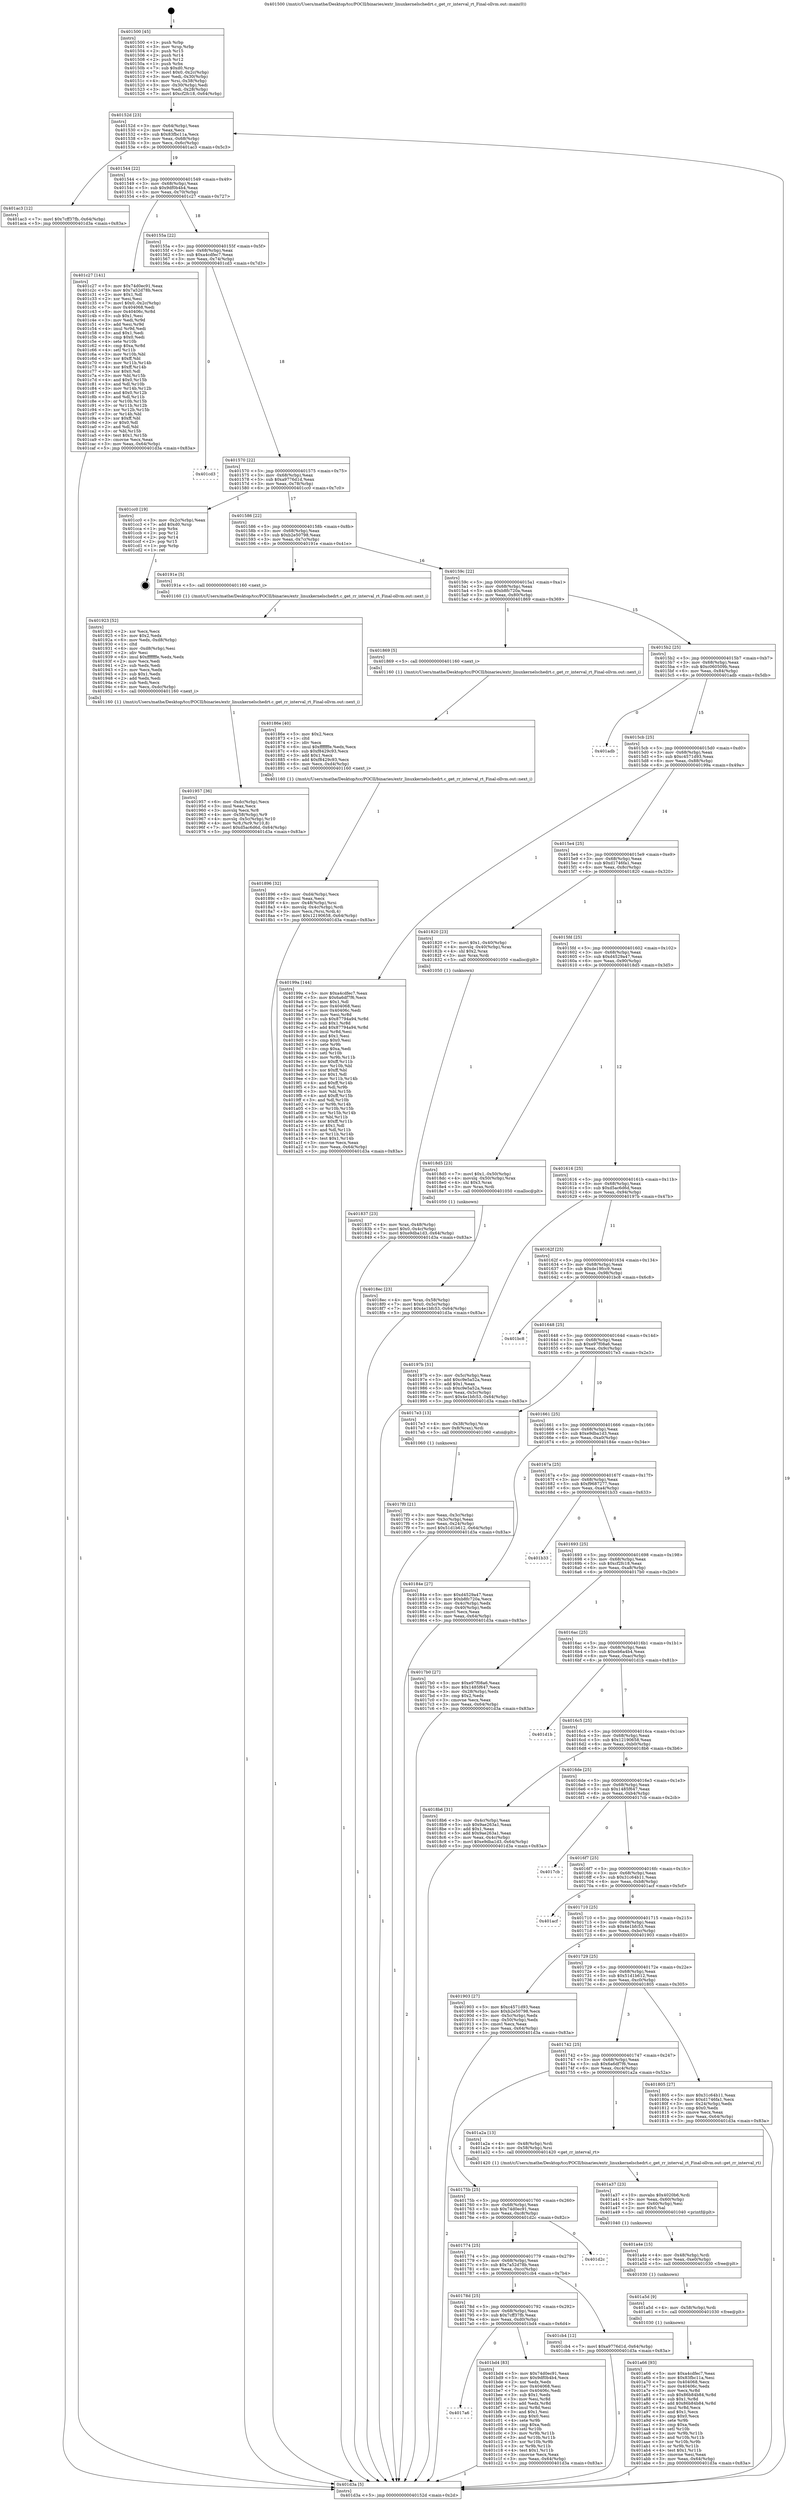 digraph "0x401500" {
  label = "0x401500 (/mnt/c/Users/mathe/Desktop/tcc/POCII/binaries/extr_linuxkernelschedrt.c_get_rr_interval_rt_Final-ollvm.out::main(0))"
  labelloc = "t"
  node[shape=record]

  Entry [label="",width=0.3,height=0.3,shape=circle,fillcolor=black,style=filled]
  "0x40152d" [label="{
     0x40152d [23]\l
     | [instrs]\l
     &nbsp;&nbsp;0x40152d \<+3\>: mov -0x64(%rbp),%eax\l
     &nbsp;&nbsp;0x401530 \<+2\>: mov %eax,%ecx\l
     &nbsp;&nbsp;0x401532 \<+6\>: sub $0x83fbc11a,%ecx\l
     &nbsp;&nbsp;0x401538 \<+3\>: mov %eax,-0x68(%rbp)\l
     &nbsp;&nbsp;0x40153b \<+3\>: mov %ecx,-0x6c(%rbp)\l
     &nbsp;&nbsp;0x40153e \<+6\>: je 0000000000401ac3 \<main+0x5c3\>\l
  }"]
  "0x401ac3" [label="{
     0x401ac3 [12]\l
     | [instrs]\l
     &nbsp;&nbsp;0x401ac3 \<+7\>: movl $0x7cff37fb,-0x64(%rbp)\l
     &nbsp;&nbsp;0x401aca \<+5\>: jmp 0000000000401d3a \<main+0x83a\>\l
  }"]
  "0x401544" [label="{
     0x401544 [22]\l
     | [instrs]\l
     &nbsp;&nbsp;0x401544 \<+5\>: jmp 0000000000401549 \<main+0x49\>\l
     &nbsp;&nbsp;0x401549 \<+3\>: mov -0x68(%rbp),%eax\l
     &nbsp;&nbsp;0x40154c \<+5\>: sub $0x9df0b4b4,%eax\l
     &nbsp;&nbsp;0x401551 \<+3\>: mov %eax,-0x70(%rbp)\l
     &nbsp;&nbsp;0x401554 \<+6\>: je 0000000000401c27 \<main+0x727\>\l
  }"]
  Exit [label="",width=0.3,height=0.3,shape=circle,fillcolor=black,style=filled,peripheries=2]
  "0x401c27" [label="{
     0x401c27 [141]\l
     | [instrs]\l
     &nbsp;&nbsp;0x401c27 \<+5\>: mov $0x74d0ec91,%eax\l
     &nbsp;&nbsp;0x401c2c \<+5\>: mov $0x7a52d78b,%ecx\l
     &nbsp;&nbsp;0x401c31 \<+2\>: mov $0x1,%dl\l
     &nbsp;&nbsp;0x401c33 \<+2\>: xor %esi,%esi\l
     &nbsp;&nbsp;0x401c35 \<+7\>: movl $0x0,-0x2c(%rbp)\l
     &nbsp;&nbsp;0x401c3c \<+7\>: mov 0x404068,%edi\l
     &nbsp;&nbsp;0x401c43 \<+8\>: mov 0x40406c,%r8d\l
     &nbsp;&nbsp;0x401c4b \<+3\>: sub $0x1,%esi\l
     &nbsp;&nbsp;0x401c4e \<+3\>: mov %edi,%r9d\l
     &nbsp;&nbsp;0x401c51 \<+3\>: add %esi,%r9d\l
     &nbsp;&nbsp;0x401c54 \<+4\>: imul %r9d,%edi\l
     &nbsp;&nbsp;0x401c58 \<+3\>: and $0x1,%edi\l
     &nbsp;&nbsp;0x401c5b \<+3\>: cmp $0x0,%edi\l
     &nbsp;&nbsp;0x401c5e \<+4\>: sete %r10b\l
     &nbsp;&nbsp;0x401c62 \<+4\>: cmp $0xa,%r8d\l
     &nbsp;&nbsp;0x401c66 \<+4\>: setl %r11b\l
     &nbsp;&nbsp;0x401c6a \<+3\>: mov %r10b,%bl\l
     &nbsp;&nbsp;0x401c6d \<+3\>: xor $0xff,%bl\l
     &nbsp;&nbsp;0x401c70 \<+3\>: mov %r11b,%r14b\l
     &nbsp;&nbsp;0x401c73 \<+4\>: xor $0xff,%r14b\l
     &nbsp;&nbsp;0x401c77 \<+3\>: xor $0x0,%dl\l
     &nbsp;&nbsp;0x401c7a \<+3\>: mov %bl,%r15b\l
     &nbsp;&nbsp;0x401c7d \<+4\>: and $0x0,%r15b\l
     &nbsp;&nbsp;0x401c81 \<+3\>: and %dl,%r10b\l
     &nbsp;&nbsp;0x401c84 \<+3\>: mov %r14b,%r12b\l
     &nbsp;&nbsp;0x401c87 \<+4\>: and $0x0,%r12b\l
     &nbsp;&nbsp;0x401c8b \<+3\>: and %dl,%r11b\l
     &nbsp;&nbsp;0x401c8e \<+3\>: or %r10b,%r15b\l
     &nbsp;&nbsp;0x401c91 \<+3\>: or %r11b,%r12b\l
     &nbsp;&nbsp;0x401c94 \<+3\>: xor %r12b,%r15b\l
     &nbsp;&nbsp;0x401c97 \<+3\>: or %r14b,%bl\l
     &nbsp;&nbsp;0x401c9a \<+3\>: xor $0xff,%bl\l
     &nbsp;&nbsp;0x401c9d \<+3\>: or $0x0,%dl\l
     &nbsp;&nbsp;0x401ca0 \<+2\>: and %dl,%bl\l
     &nbsp;&nbsp;0x401ca2 \<+3\>: or %bl,%r15b\l
     &nbsp;&nbsp;0x401ca5 \<+4\>: test $0x1,%r15b\l
     &nbsp;&nbsp;0x401ca9 \<+3\>: cmovne %ecx,%eax\l
     &nbsp;&nbsp;0x401cac \<+3\>: mov %eax,-0x64(%rbp)\l
     &nbsp;&nbsp;0x401caf \<+5\>: jmp 0000000000401d3a \<main+0x83a\>\l
  }"]
  "0x40155a" [label="{
     0x40155a [22]\l
     | [instrs]\l
     &nbsp;&nbsp;0x40155a \<+5\>: jmp 000000000040155f \<main+0x5f\>\l
     &nbsp;&nbsp;0x40155f \<+3\>: mov -0x68(%rbp),%eax\l
     &nbsp;&nbsp;0x401562 \<+5\>: sub $0xa4cdfec7,%eax\l
     &nbsp;&nbsp;0x401567 \<+3\>: mov %eax,-0x74(%rbp)\l
     &nbsp;&nbsp;0x40156a \<+6\>: je 0000000000401cd3 \<main+0x7d3\>\l
  }"]
  "0x4017a6" [label="{
     0x4017a6\l
  }", style=dashed]
  "0x401cd3" [label="{
     0x401cd3\l
  }", style=dashed]
  "0x401570" [label="{
     0x401570 [22]\l
     | [instrs]\l
     &nbsp;&nbsp;0x401570 \<+5\>: jmp 0000000000401575 \<main+0x75\>\l
     &nbsp;&nbsp;0x401575 \<+3\>: mov -0x68(%rbp),%eax\l
     &nbsp;&nbsp;0x401578 \<+5\>: sub $0xa9776d1d,%eax\l
     &nbsp;&nbsp;0x40157d \<+3\>: mov %eax,-0x78(%rbp)\l
     &nbsp;&nbsp;0x401580 \<+6\>: je 0000000000401cc0 \<main+0x7c0\>\l
  }"]
  "0x401bd4" [label="{
     0x401bd4 [83]\l
     | [instrs]\l
     &nbsp;&nbsp;0x401bd4 \<+5\>: mov $0x74d0ec91,%eax\l
     &nbsp;&nbsp;0x401bd9 \<+5\>: mov $0x9df0b4b4,%ecx\l
     &nbsp;&nbsp;0x401bde \<+2\>: xor %edx,%edx\l
     &nbsp;&nbsp;0x401be0 \<+7\>: mov 0x404068,%esi\l
     &nbsp;&nbsp;0x401be7 \<+7\>: mov 0x40406c,%edi\l
     &nbsp;&nbsp;0x401bee \<+3\>: sub $0x1,%edx\l
     &nbsp;&nbsp;0x401bf1 \<+3\>: mov %esi,%r8d\l
     &nbsp;&nbsp;0x401bf4 \<+3\>: add %edx,%r8d\l
     &nbsp;&nbsp;0x401bf7 \<+4\>: imul %r8d,%esi\l
     &nbsp;&nbsp;0x401bfb \<+3\>: and $0x1,%esi\l
     &nbsp;&nbsp;0x401bfe \<+3\>: cmp $0x0,%esi\l
     &nbsp;&nbsp;0x401c01 \<+4\>: sete %r9b\l
     &nbsp;&nbsp;0x401c05 \<+3\>: cmp $0xa,%edi\l
     &nbsp;&nbsp;0x401c08 \<+4\>: setl %r10b\l
     &nbsp;&nbsp;0x401c0c \<+3\>: mov %r9b,%r11b\l
     &nbsp;&nbsp;0x401c0f \<+3\>: and %r10b,%r11b\l
     &nbsp;&nbsp;0x401c12 \<+3\>: xor %r10b,%r9b\l
     &nbsp;&nbsp;0x401c15 \<+3\>: or %r9b,%r11b\l
     &nbsp;&nbsp;0x401c18 \<+4\>: test $0x1,%r11b\l
     &nbsp;&nbsp;0x401c1c \<+3\>: cmovne %ecx,%eax\l
     &nbsp;&nbsp;0x401c1f \<+3\>: mov %eax,-0x64(%rbp)\l
     &nbsp;&nbsp;0x401c22 \<+5\>: jmp 0000000000401d3a \<main+0x83a\>\l
  }"]
  "0x401cc0" [label="{
     0x401cc0 [19]\l
     | [instrs]\l
     &nbsp;&nbsp;0x401cc0 \<+3\>: mov -0x2c(%rbp),%eax\l
     &nbsp;&nbsp;0x401cc3 \<+7\>: add $0xd0,%rsp\l
     &nbsp;&nbsp;0x401cca \<+1\>: pop %rbx\l
     &nbsp;&nbsp;0x401ccb \<+2\>: pop %r12\l
     &nbsp;&nbsp;0x401ccd \<+2\>: pop %r14\l
     &nbsp;&nbsp;0x401ccf \<+2\>: pop %r15\l
     &nbsp;&nbsp;0x401cd1 \<+1\>: pop %rbp\l
     &nbsp;&nbsp;0x401cd2 \<+1\>: ret\l
  }"]
  "0x401586" [label="{
     0x401586 [22]\l
     | [instrs]\l
     &nbsp;&nbsp;0x401586 \<+5\>: jmp 000000000040158b \<main+0x8b\>\l
     &nbsp;&nbsp;0x40158b \<+3\>: mov -0x68(%rbp),%eax\l
     &nbsp;&nbsp;0x40158e \<+5\>: sub $0xb2e50798,%eax\l
     &nbsp;&nbsp;0x401593 \<+3\>: mov %eax,-0x7c(%rbp)\l
     &nbsp;&nbsp;0x401596 \<+6\>: je 000000000040191e \<main+0x41e\>\l
  }"]
  "0x40178d" [label="{
     0x40178d [25]\l
     | [instrs]\l
     &nbsp;&nbsp;0x40178d \<+5\>: jmp 0000000000401792 \<main+0x292\>\l
     &nbsp;&nbsp;0x401792 \<+3\>: mov -0x68(%rbp),%eax\l
     &nbsp;&nbsp;0x401795 \<+5\>: sub $0x7cff37fb,%eax\l
     &nbsp;&nbsp;0x40179a \<+6\>: mov %eax,-0xd0(%rbp)\l
     &nbsp;&nbsp;0x4017a0 \<+6\>: je 0000000000401bd4 \<main+0x6d4\>\l
  }"]
  "0x40191e" [label="{
     0x40191e [5]\l
     | [instrs]\l
     &nbsp;&nbsp;0x40191e \<+5\>: call 0000000000401160 \<next_i\>\l
     | [calls]\l
     &nbsp;&nbsp;0x401160 \{1\} (/mnt/c/Users/mathe/Desktop/tcc/POCII/binaries/extr_linuxkernelschedrt.c_get_rr_interval_rt_Final-ollvm.out::next_i)\l
  }"]
  "0x40159c" [label="{
     0x40159c [22]\l
     | [instrs]\l
     &nbsp;&nbsp;0x40159c \<+5\>: jmp 00000000004015a1 \<main+0xa1\>\l
     &nbsp;&nbsp;0x4015a1 \<+3\>: mov -0x68(%rbp),%eax\l
     &nbsp;&nbsp;0x4015a4 \<+5\>: sub $0xb8fc720a,%eax\l
     &nbsp;&nbsp;0x4015a9 \<+3\>: mov %eax,-0x80(%rbp)\l
     &nbsp;&nbsp;0x4015ac \<+6\>: je 0000000000401869 \<main+0x369\>\l
  }"]
  "0x401cb4" [label="{
     0x401cb4 [12]\l
     | [instrs]\l
     &nbsp;&nbsp;0x401cb4 \<+7\>: movl $0xa9776d1d,-0x64(%rbp)\l
     &nbsp;&nbsp;0x401cbb \<+5\>: jmp 0000000000401d3a \<main+0x83a\>\l
  }"]
  "0x401869" [label="{
     0x401869 [5]\l
     | [instrs]\l
     &nbsp;&nbsp;0x401869 \<+5\>: call 0000000000401160 \<next_i\>\l
     | [calls]\l
     &nbsp;&nbsp;0x401160 \{1\} (/mnt/c/Users/mathe/Desktop/tcc/POCII/binaries/extr_linuxkernelschedrt.c_get_rr_interval_rt_Final-ollvm.out::next_i)\l
  }"]
  "0x4015b2" [label="{
     0x4015b2 [25]\l
     | [instrs]\l
     &nbsp;&nbsp;0x4015b2 \<+5\>: jmp 00000000004015b7 \<main+0xb7\>\l
     &nbsp;&nbsp;0x4015b7 \<+3\>: mov -0x68(%rbp),%eax\l
     &nbsp;&nbsp;0x4015ba \<+5\>: sub $0xc060509b,%eax\l
     &nbsp;&nbsp;0x4015bf \<+6\>: mov %eax,-0x84(%rbp)\l
     &nbsp;&nbsp;0x4015c5 \<+6\>: je 0000000000401adb \<main+0x5db\>\l
  }"]
  "0x401774" [label="{
     0x401774 [25]\l
     | [instrs]\l
     &nbsp;&nbsp;0x401774 \<+5\>: jmp 0000000000401779 \<main+0x279\>\l
     &nbsp;&nbsp;0x401779 \<+3\>: mov -0x68(%rbp),%eax\l
     &nbsp;&nbsp;0x40177c \<+5\>: sub $0x7a52d78b,%eax\l
     &nbsp;&nbsp;0x401781 \<+6\>: mov %eax,-0xcc(%rbp)\l
     &nbsp;&nbsp;0x401787 \<+6\>: je 0000000000401cb4 \<main+0x7b4\>\l
  }"]
  "0x401adb" [label="{
     0x401adb\l
  }", style=dashed]
  "0x4015cb" [label="{
     0x4015cb [25]\l
     | [instrs]\l
     &nbsp;&nbsp;0x4015cb \<+5\>: jmp 00000000004015d0 \<main+0xd0\>\l
     &nbsp;&nbsp;0x4015d0 \<+3\>: mov -0x68(%rbp),%eax\l
     &nbsp;&nbsp;0x4015d3 \<+5\>: sub $0xc4571d93,%eax\l
     &nbsp;&nbsp;0x4015d8 \<+6\>: mov %eax,-0x88(%rbp)\l
     &nbsp;&nbsp;0x4015de \<+6\>: je 000000000040199a \<main+0x49a\>\l
  }"]
  "0x401d2c" [label="{
     0x401d2c\l
  }", style=dashed]
  "0x40199a" [label="{
     0x40199a [144]\l
     | [instrs]\l
     &nbsp;&nbsp;0x40199a \<+5\>: mov $0xa4cdfec7,%eax\l
     &nbsp;&nbsp;0x40199f \<+5\>: mov $0x6a6df7f6,%ecx\l
     &nbsp;&nbsp;0x4019a4 \<+2\>: mov $0x1,%dl\l
     &nbsp;&nbsp;0x4019a6 \<+7\>: mov 0x404068,%esi\l
     &nbsp;&nbsp;0x4019ad \<+7\>: mov 0x40406c,%edi\l
     &nbsp;&nbsp;0x4019b4 \<+3\>: mov %esi,%r8d\l
     &nbsp;&nbsp;0x4019b7 \<+7\>: sub $0x87794a94,%r8d\l
     &nbsp;&nbsp;0x4019be \<+4\>: sub $0x1,%r8d\l
     &nbsp;&nbsp;0x4019c2 \<+7\>: add $0x87794a94,%r8d\l
     &nbsp;&nbsp;0x4019c9 \<+4\>: imul %r8d,%esi\l
     &nbsp;&nbsp;0x4019cd \<+3\>: and $0x1,%esi\l
     &nbsp;&nbsp;0x4019d0 \<+3\>: cmp $0x0,%esi\l
     &nbsp;&nbsp;0x4019d3 \<+4\>: sete %r9b\l
     &nbsp;&nbsp;0x4019d7 \<+3\>: cmp $0xa,%edi\l
     &nbsp;&nbsp;0x4019da \<+4\>: setl %r10b\l
     &nbsp;&nbsp;0x4019de \<+3\>: mov %r9b,%r11b\l
     &nbsp;&nbsp;0x4019e1 \<+4\>: xor $0xff,%r11b\l
     &nbsp;&nbsp;0x4019e5 \<+3\>: mov %r10b,%bl\l
     &nbsp;&nbsp;0x4019e8 \<+3\>: xor $0xff,%bl\l
     &nbsp;&nbsp;0x4019eb \<+3\>: xor $0x1,%dl\l
     &nbsp;&nbsp;0x4019ee \<+3\>: mov %r11b,%r14b\l
     &nbsp;&nbsp;0x4019f1 \<+4\>: and $0xff,%r14b\l
     &nbsp;&nbsp;0x4019f5 \<+3\>: and %dl,%r9b\l
     &nbsp;&nbsp;0x4019f8 \<+3\>: mov %bl,%r15b\l
     &nbsp;&nbsp;0x4019fb \<+4\>: and $0xff,%r15b\l
     &nbsp;&nbsp;0x4019ff \<+3\>: and %dl,%r10b\l
     &nbsp;&nbsp;0x401a02 \<+3\>: or %r9b,%r14b\l
     &nbsp;&nbsp;0x401a05 \<+3\>: or %r10b,%r15b\l
     &nbsp;&nbsp;0x401a08 \<+3\>: xor %r15b,%r14b\l
     &nbsp;&nbsp;0x401a0b \<+3\>: or %bl,%r11b\l
     &nbsp;&nbsp;0x401a0e \<+4\>: xor $0xff,%r11b\l
     &nbsp;&nbsp;0x401a12 \<+3\>: or $0x1,%dl\l
     &nbsp;&nbsp;0x401a15 \<+3\>: and %dl,%r11b\l
     &nbsp;&nbsp;0x401a18 \<+3\>: or %r11b,%r14b\l
     &nbsp;&nbsp;0x401a1b \<+4\>: test $0x1,%r14b\l
     &nbsp;&nbsp;0x401a1f \<+3\>: cmovne %ecx,%eax\l
     &nbsp;&nbsp;0x401a22 \<+3\>: mov %eax,-0x64(%rbp)\l
     &nbsp;&nbsp;0x401a25 \<+5\>: jmp 0000000000401d3a \<main+0x83a\>\l
  }"]
  "0x4015e4" [label="{
     0x4015e4 [25]\l
     | [instrs]\l
     &nbsp;&nbsp;0x4015e4 \<+5\>: jmp 00000000004015e9 \<main+0xe9\>\l
     &nbsp;&nbsp;0x4015e9 \<+3\>: mov -0x68(%rbp),%eax\l
     &nbsp;&nbsp;0x4015ec \<+5\>: sub $0xd1746fa1,%eax\l
     &nbsp;&nbsp;0x4015f1 \<+6\>: mov %eax,-0x8c(%rbp)\l
     &nbsp;&nbsp;0x4015f7 \<+6\>: je 0000000000401820 \<main+0x320\>\l
  }"]
  "0x401a66" [label="{
     0x401a66 [93]\l
     | [instrs]\l
     &nbsp;&nbsp;0x401a66 \<+5\>: mov $0xa4cdfec7,%eax\l
     &nbsp;&nbsp;0x401a6b \<+5\>: mov $0x83fbc11a,%esi\l
     &nbsp;&nbsp;0x401a70 \<+7\>: mov 0x404068,%ecx\l
     &nbsp;&nbsp;0x401a77 \<+7\>: mov 0x40406c,%edx\l
     &nbsp;&nbsp;0x401a7e \<+3\>: mov %ecx,%r8d\l
     &nbsp;&nbsp;0x401a81 \<+7\>: sub $0x86b84b84,%r8d\l
     &nbsp;&nbsp;0x401a88 \<+4\>: sub $0x1,%r8d\l
     &nbsp;&nbsp;0x401a8c \<+7\>: add $0x86b84b84,%r8d\l
     &nbsp;&nbsp;0x401a93 \<+4\>: imul %r8d,%ecx\l
     &nbsp;&nbsp;0x401a97 \<+3\>: and $0x1,%ecx\l
     &nbsp;&nbsp;0x401a9a \<+3\>: cmp $0x0,%ecx\l
     &nbsp;&nbsp;0x401a9d \<+4\>: sete %r9b\l
     &nbsp;&nbsp;0x401aa1 \<+3\>: cmp $0xa,%edx\l
     &nbsp;&nbsp;0x401aa4 \<+4\>: setl %r10b\l
     &nbsp;&nbsp;0x401aa8 \<+3\>: mov %r9b,%r11b\l
     &nbsp;&nbsp;0x401aab \<+3\>: and %r10b,%r11b\l
     &nbsp;&nbsp;0x401aae \<+3\>: xor %r10b,%r9b\l
     &nbsp;&nbsp;0x401ab1 \<+3\>: or %r9b,%r11b\l
     &nbsp;&nbsp;0x401ab4 \<+4\>: test $0x1,%r11b\l
     &nbsp;&nbsp;0x401ab8 \<+3\>: cmovne %esi,%eax\l
     &nbsp;&nbsp;0x401abb \<+3\>: mov %eax,-0x64(%rbp)\l
     &nbsp;&nbsp;0x401abe \<+5\>: jmp 0000000000401d3a \<main+0x83a\>\l
  }"]
  "0x401820" [label="{
     0x401820 [23]\l
     | [instrs]\l
     &nbsp;&nbsp;0x401820 \<+7\>: movl $0x1,-0x40(%rbp)\l
     &nbsp;&nbsp;0x401827 \<+4\>: movslq -0x40(%rbp),%rax\l
     &nbsp;&nbsp;0x40182b \<+4\>: shl $0x2,%rax\l
     &nbsp;&nbsp;0x40182f \<+3\>: mov %rax,%rdi\l
     &nbsp;&nbsp;0x401832 \<+5\>: call 0000000000401050 \<malloc@plt\>\l
     | [calls]\l
     &nbsp;&nbsp;0x401050 \{1\} (unknown)\l
  }"]
  "0x4015fd" [label="{
     0x4015fd [25]\l
     | [instrs]\l
     &nbsp;&nbsp;0x4015fd \<+5\>: jmp 0000000000401602 \<main+0x102\>\l
     &nbsp;&nbsp;0x401602 \<+3\>: mov -0x68(%rbp),%eax\l
     &nbsp;&nbsp;0x401605 \<+5\>: sub $0xd4529a47,%eax\l
     &nbsp;&nbsp;0x40160a \<+6\>: mov %eax,-0x90(%rbp)\l
     &nbsp;&nbsp;0x401610 \<+6\>: je 00000000004018d5 \<main+0x3d5\>\l
  }"]
  "0x401a5d" [label="{
     0x401a5d [9]\l
     | [instrs]\l
     &nbsp;&nbsp;0x401a5d \<+4\>: mov -0x58(%rbp),%rdi\l
     &nbsp;&nbsp;0x401a61 \<+5\>: call 0000000000401030 \<free@plt\>\l
     | [calls]\l
     &nbsp;&nbsp;0x401030 \{1\} (unknown)\l
  }"]
  "0x4018d5" [label="{
     0x4018d5 [23]\l
     | [instrs]\l
     &nbsp;&nbsp;0x4018d5 \<+7\>: movl $0x1,-0x50(%rbp)\l
     &nbsp;&nbsp;0x4018dc \<+4\>: movslq -0x50(%rbp),%rax\l
     &nbsp;&nbsp;0x4018e0 \<+4\>: shl $0x3,%rax\l
     &nbsp;&nbsp;0x4018e4 \<+3\>: mov %rax,%rdi\l
     &nbsp;&nbsp;0x4018e7 \<+5\>: call 0000000000401050 \<malloc@plt\>\l
     | [calls]\l
     &nbsp;&nbsp;0x401050 \{1\} (unknown)\l
  }"]
  "0x401616" [label="{
     0x401616 [25]\l
     | [instrs]\l
     &nbsp;&nbsp;0x401616 \<+5\>: jmp 000000000040161b \<main+0x11b\>\l
     &nbsp;&nbsp;0x40161b \<+3\>: mov -0x68(%rbp),%eax\l
     &nbsp;&nbsp;0x40161e \<+5\>: sub $0xd5ac6d6d,%eax\l
     &nbsp;&nbsp;0x401623 \<+6\>: mov %eax,-0x94(%rbp)\l
     &nbsp;&nbsp;0x401629 \<+6\>: je 000000000040197b \<main+0x47b\>\l
  }"]
  "0x401a4e" [label="{
     0x401a4e [15]\l
     | [instrs]\l
     &nbsp;&nbsp;0x401a4e \<+4\>: mov -0x48(%rbp),%rdi\l
     &nbsp;&nbsp;0x401a52 \<+6\>: mov %eax,-0xe0(%rbp)\l
     &nbsp;&nbsp;0x401a58 \<+5\>: call 0000000000401030 \<free@plt\>\l
     | [calls]\l
     &nbsp;&nbsp;0x401030 \{1\} (unknown)\l
  }"]
  "0x40197b" [label="{
     0x40197b [31]\l
     | [instrs]\l
     &nbsp;&nbsp;0x40197b \<+3\>: mov -0x5c(%rbp),%eax\l
     &nbsp;&nbsp;0x40197e \<+5\>: add $0xc9e5a52a,%eax\l
     &nbsp;&nbsp;0x401983 \<+3\>: add $0x1,%eax\l
     &nbsp;&nbsp;0x401986 \<+5\>: sub $0xc9e5a52a,%eax\l
     &nbsp;&nbsp;0x40198b \<+3\>: mov %eax,-0x5c(%rbp)\l
     &nbsp;&nbsp;0x40198e \<+7\>: movl $0x4e1bfc53,-0x64(%rbp)\l
     &nbsp;&nbsp;0x401995 \<+5\>: jmp 0000000000401d3a \<main+0x83a\>\l
  }"]
  "0x40162f" [label="{
     0x40162f [25]\l
     | [instrs]\l
     &nbsp;&nbsp;0x40162f \<+5\>: jmp 0000000000401634 \<main+0x134\>\l
     &nbsp;&nbsp;0x401634 \<+3\>: mov -0x68(%rbp),%eax\l
     &nbsp;&nbsp;0x401637 \<+5\>: sub $0xde19fcc9,%eax\l
     &nbsp;&nbsp;0x40163c \<+6\>: mov %eax,-0x98(%rbp)\l
     &nbsp;&nbsp;0x401642 \<+6\>: je 0000000000401bc8 \<main+0x6c8\>\l
  }"]
  "0x401a37" [label="{
     0x401a37 [23]\l
     | [instrs]\l
     &nbsp;&nbsp;0x401a37 \<+10\>: movabs $0x4020b6,%rdi\l
     &nbsp;&nbsp;0x401a41 \<+3\>: mov %eax,-0x60(%rbp)\l
     &nbsp;&nbsp;0x401a44 \<+3\>: mov -0x60(%rbp),%esi\l
     &nbsp;&nbsp;0x401a47 \<+2\>: mov $0x0,%al\l
     &nbsp;&nbsp;0x401a49 \<+5\>: call 0000000000401040 \<printf@plt\>\l
     | [calls]\l
     &nbsp;&nbsp;0x401040 \{1\} (unknown)\l
  }"]
  "0x401bc8" [label="{
     0x401bc8\l
  }", style=dashed]
  "0x401648" [label="{
     0x401648 [25]\l
     | [instrs]\l
     &nbsp;&nbsp;0x401648 \<+5\>: jmp 000000000040164d \<main+0x14d\>\l
     &nbsp;&nbsp;0x40164d \<+3\>: mov -0x68(%rbp),%eax\l
     &nbsp;&nbsp;0x401650 \<+5\>: sub $0xe97f08a6,%eax\l
     &nbsp;&nbsp;0x401655 \<+6\>: mov %eax,-0x9c(%rbp)\l
     &nbsp;&nbsp;0x40165b \<+6\>: je 00000000004017e3 \<main+0x2e3\>\l
  }"]
  "0x40175b" [label="{
     0x40175b [25]\l
     | [instrs]\l
     &nbsp;&nbsp;0x40175b \<+5\>: jmp 0000000000401760 \<main+0x260\>\l
     &nbsp;&nbsp;0x401760 \<+3\>: mov -0x68(%rbp),%eax\l
     &nbsp;&nbsp;0x401763 \<+5\>: sub $0x74d0ec91,%eax\l
     &nbsp;&nbsp;0x401768 \<+6\>: mov %eax,-0xc8(%rbp)\l
     &nbsp;&nbsp;0x40176e \<+6\>: je 0000000000401d2c \<main+0x82c\>\l
  }"]
  "0x4017e3" [label="{
     0x4017e3 [13]\l
     | [instrs]\l
     &nbsp;&nbsp;0x4017e3 \<+4\>: mov -0x38(%rbp),%rax\l
     &nbsp;&nbsp;0x4017e7 \<+4\>: mov 0x8(%rax),%rdi\l
     &nbsp;&nbsp;0x4017eb \<+5\>: call 0000000000401060 \<atoi@plt\>\l
     | [calls]\l
     &nbsp;&nbsp;0x401060 \{1\} (unknown)\l
  }"]
  "0x401661" [label="{
     0x401661 [25]\l
     | [instrs]\l
     &nbsp;&nbsp;0x401661 \<+5\>: jmp 0000000000401666 \<main+0x166\>\l
     &nbsp;&nbsp;0x401666 \<+3\>: mov -0x68(%rbp),%eax\l
     &nbsp;&nbsp;0x401669 \<+5\>: sub $0xe9dba1d3,%eax\l
     &nbsp;&nbsp;0x40166e \<+6\>: mov %eax,-0xa0(%rbp)\l
     &nbsp;&nbsp;0x401674 \<+6\>: je 000000000040184e \<main+0x34e\>\l
  }"]
  "0x401a2a" [label="{
     0x401a2a [13]\l
     | [instrs]\l
     &nbsp;&nbsp;0x401a2a \<+4\>: mov -0x48(%rbp),%rdi\l
     &nbsp;&nbsp;0x401a2e \<+4\>: mov -0x58(%rbp),%rsi\l
     &nbsp;&nbsp;0x401a32 \<+5\>: call 0000000000401420 \<get_rr_interval_rt\>\l
     | [calls]\l
     &nbsp;&nbsp;0x401420 \{1\} (/mnt/c/Users/mathe/Desktop/tcc/POCII/binaries/extr_linuxkernelschedrt.c_get_rr_interval_rt_Final-ollvm.out::get_rr_interval_rt)\l
  }"]
  "0x40184e" [label="{
     0x40184e [27]\l
     | [instrs]\l
     &nbsp;&nbsp;0x40184e \<+5\>: mov $0xd4529a47,%eax\l
     &nbsp;&nbsp;0x401853 \<+5\>: mov $0xb8fc720a,%ecx\l
     &nbsp;&nbsp;0x401858 \<+3\>: mov -0x4c(%rbp),%edx\l
     &nbsp;&nbsp;0x40185b \<+3\>: cmp -0x40(%rbp),%edx\l
     &nbsp;&nbsp;0x40185e \<+3\>: cmovl %ecx,%eax\l
     &nbsp;&nbsp;0x401861 \<+3\>: mov %eax,-0x64(%rbp)\l
     &nbsp;&nbsp;0x401864 \<+5\>: jmp 0000000000401d3a \<main+0x83a\>\l
  }"]
  "0x40167a" [label="{
     0x40167a [25]\l
     | [instrs]\l
     &nbsp;&nbsp;0x40167a \<+5\>: jmp 000000000040167f \<main+0x17f\>\l
     &nbsp;&nbsp;0x40167f \<+3\>: mov -0x68(%rbp),%eax\l
     &nbsp;&nbsp;0x401682 \<+5\>: sub $0xf9687277,%eax\l
     &nbsp;&nbsp;0x401687 \<+6\>: mov %eax,-0xa4(%rbp)\l
     &nbsp;&nbsp;0x40168d \<+6\>: je 0000000000401b33 \<main+0x633\>\l
  }"]
  "0x401957" [label="{
     0x401957 [36]\l
     | [instrs]\l
     &nbsp;&nbsp;0x401957 \<+6\>: mov -0xdc(%rbp),%ecx\l
     &nbsp;&nbsp;0x40195d \<+3\>: imul %eax,%ecx\l
     &nbsp;&nbsp;0x401960 \<+3\>: movslq %ecx,%r8\l
     &nbsp;&nbsp;0x401963 \<+4\>: mov -0x58(%rbp),%r9\l
     &nbsp;&nbsp;0x401967 \<+4\>: movslq -0x5c(%rbp),%r10\l
     &nbsp;&nbsp;0x40196b \<+4\>: mov %r8,(%r9,%r10,8)\l
     &nbsp;&nbsp;0x40196f \<+7\>: movl $0xd5ac6d6d,-0x64(%rbp)\l
     &nbsp;&nbsp;0x401976 \<+5\>: jmp 0000000000401d3a \<main+0x83a\>\l
  }"]
  "0x401b33" [label="{
     0x401b33\l
  }", style=dashed]
  "0x401693" [label="{
     0x401693 [25]\l
     | [instrs]\l
     &nbsp;&nbsp;0x401693 \<+5\>: jmp 0000000000401698 \<main+0x198\>\l
     &nbsp;&nbsp;0x401698 \<+3\>: mov -0x68(%rbp),%eax\l
     &nbsp;&nbsp;0x40169b \<+5\>: sub $0xcf2fc18,%eax\l
     &nbsp;&nbsp;0x4016a0 \<+6\>: mov %eax,-0xa8(%rbp)\l
     &nbsp;&nbsp;0x4016a6 \<+6\>: je 00000000004017b0 \<main+0x2b0\>\l
  }"]
  "0x401923" [label="{
     0x401923 [52]\l
     | [instrs]\l
     &nbsp;&nbsp;0x401923 \<+2\>: xor %ecx,%ecx\l
     &nbsp;&nbsp;0x401925 \<+5\>: mov $0x2,%edx\l
     &nbsp;&nbsp;0x40192a \<+6\>: mov %edx,-0xd8(%rbp)\l
     &nbsp;&nbsp;0x401930 \<+1\>: cltd\l
     &nbsp;&nbsp;0x401931 \<+6\>: mov -0xd8(%rbp),%esi\l
     &nbsp;&nbsp;0x401937 \<+2\>: idiv %esi\l
     &nbsp;&nbsp;0x401939 \<+6\>: imul $0xfffffffe,%edx,%edx\l
     &nbsp;&nbsp;0x40193f \<+2\>: mov %ecx,%edi\l
     &nbsp;&nbsp;0x401941 \<+2\>: sub %edx,%edi\l
     &nbsp;&nbsp;0x401943 \<+2\>: mov %ecx,%edx\l
     &nbsp;&nbsp;0x401945 \<+3\>: sub $0x1,%edx\l
     &nbsp;&nbsp;0x401948 \<+2\>: add %edx,%edi\l
     &nbsp;&nbsp;0x40194a \<+2\>: sub %edi,%ecx\l
     &nbsp;&nbsp;0x40194c \<+6\>: mov %ecx,-0xdc(%rbp)\l
     &nbsp;&nbsp;0x401952 \<+5\>: call 0000000000401160 \<next_i\>\l
     | [calls]\l
     &nbsp;&nbsp;0x401160 \{1\} (/mnt/c/Users/mathe/Desktop/tcc/POCII/binaries/extr_linuxkernelschedrt.c_get_rr_interval_rt_Final-ollvm.out::next_i)\l
  }"]
  "0x4017b0" [label="{
     0x4017b0 [27]\l
     | [instrs]\l
     &nbsp;&nbsp;0x4017b0 \<+5\>: mov $0xe97f08a6,%eax\l
     &nbsp;&nbsp;0x4017b5 \<+5\>: mov $0x1485f647,%ecx\l
     &nbsp;&nbsp;0x4017ba \<+3\>: mov -0x28(%rbp),%edx\l
     &nbsp;&nbsp;0x4017bd \<+3\>: cmp $0x2,%edx\l
     &nbsp;&nbsp;0x4017c0 \<+3\>: cmovne %ecx,%eax\l
     &nbsp;&nbsp;0x4017c3 \<+3\>: mov %eax,-0x64(%rbp)\l
     &nbsp;&nbsp;0x4017c6 \<+5\>: jmp 0000000000401d3a \<main+0x83a\>\l
  }"]
  "0x4016ac" [label="{
     0x4016ac [25]\l
     | [instrs]\l
     &nbsp;&nbsp;0x4016ac \<+5\>: jmp 00000000004016b1 \<main+0x1b1\>\l
     &nbsp;&nbsp;0x4016b1 \<+3\>: mov -0x68(%rbp),%eax\l
     &nbsp;&nbsp;0x4016b4 \<+5\>: sub $0xeb6a4b4,%eax\l
     &nbsp;&nbsp;0x4016b9 \<+6\>: mov %eax,-0xac(%rbp)\l
     &nbsp;&nbsp;0x4016bf \<+6\>: je 0000000000401d1b \<main+0x81b\>\l
  }"]
  "0x401d3a" [label="{
     0x401d3a [5]\l
     | [instrs]\l
     &nbsp;&nbsp;0x401d3a \<+5\>: jmp 000000000040152d \<main+0x2d\>\l
  }"]
  "0x401500" [label="{
     0x401500 [45]\l
     | [instrs]\l
     &nbsp;&nbsp;0x401500 \<+1\>: push %rbp\l
     &nbsp;&nbsp;0x401501 \<+3\>: mov %rsp,%rbp\l
     &nbsp;&nbsp;0x401504 \<+2\>: push %r15\l
     &nbsp;&nbsp;0x401506 \<+2\>: push %r14\l
     &nbsp;&nbsp;0x401508 \<+2\>: push %r12\l
     &nbsp;&nbsp;0x40150a \<+1\>: push %rbx\l
     &nbsp;&nbsp;0x40150b \<+7\>: sub $0xd0,%rsp\l
     &nbsp;&nbsp;0x401512 \<+7\>: movl $0x0,-0x2c(%rbp)\l
     &nbsp;&nbsp;0x401519 \<+3\>: mov %edi,-0x30(%rbp)\l
     &nbsp;&nbsp;0x40151c \<+4\>: mov %rsi,-0x38(%rbp)\l
     &nbsp;&nbsp;0x401520 \<+3\>: mov -0x30(%rbp),%edi\l
     &nbsp;&nbsp;0x401523 \<+3\>: mov %edi,-0x28(%rbp)\l
     &nbsp;&nbsp;0x401526 \<+7\>: movl $0xcf2fc18,-0x64(%rbp)\l
  }"]
  "0x4017f0" [label="{
     0x4017f0 [21]\l
     | [instrs]\l
     &nbsp;&nbsp;0x4017f0 \<+3\>: mov %eax,-0x3c(%rbp)\l
     &nbsp;&nbsp;0x4017f3 \<+3\>: mov -0x3c(%rbp),%eax\l
     &nbsp;&nbsp;0x4017f6 \<+3\>: mov %eax,-0x24(%rbp)\l
     &nbsp;&nbsp;0x4017f9 \<+7\>: movl $0x51d1b612,-0x64(%rbp)\l
     &nbsp;&nbsp;0x401800 \<+5\>: jmp 0000000000401d3a \<main+0x83a\>\l
  }"]
  "0x4018ec" [label="{
     0x4018ec [23]\l
     | [instrs]\l
     &nbsp;&nbsp;0x4018ec \<+4\>: mov %rax,-0x58(%rbp)\l
     &nbsp;&nbsp;0x4018f0 \<+7\>: movl $0x0,-0x5c(%rbp)\l
     &nbsp;&nbsp;0x4018f7 \<+7\>: movl $0x4e1bfc53,-0x64(%rbp)\l
     &nbsp;&nbsp;0x4018fe \<+5\>: jmp 0000000000401d3a \<main+0x83a\>\l
  }"]
  "0x401d1b" [label="{
     0x401d1b\l
  }", style=dashed]
  "0x4016c5" [label="{
     0x4016c5 [25]\l
     | [instrs]\l
     &nbsp;&nbsp;0x4016c5 \<+5\>: jmp 00000000004016ca \<main+0x1ca\>\l
     &nbsp;&nbsp;0x4016ca \<+3\>: mov -0x68(%rbp),%eax\l
     &nbsp;&nbsp;0x4016cd \<+5\>: sub $0x12190658,%eax\l
     &nbsp;&nbsp;0x4016d2 \<+6\>: mov %eax,-0xb0(%rbp)\l
     &nbsp;&nbsp;0x4016d8 \<+6\>: je 00000000004018b6 \<main+0x3b6\>\l
  }"]
  "0x401896" [label="{
     0x401896 [32]\l
     | [instrs]\l
     &nbsp;&nbsp;0x401896 \<+6\>: mov -0xd4(%rbp),%ecx\l
     &nbsp;&nbsp;0x40189c \<+3\>: imul %eax,%ecx\l
     &nbsp;&nbsp;0x40189f \<+4\>: mov -0x48(%rbp),%rsi\l
     &nbsp;&nbsp;0x4018a3 \<+4\>: movslq -0x4c(%rbp),%rdi\l
     &nbsp;&nbsp;0x4018a7 \<+3\>: mov %ecx,(%rsi,%rdi,4)\l
     &nbsp;&nbsp;0x4018aa \<+7\>: movl $0x12190658,-0x64(%rbp)\l
     &nbsp;&nbsp;0x4018b1 \<+5\>: jmp 0000000000401d3a \<main+0x83a\>\l
  }"]
  "0x4018b6" [label="{
     0x4018b6 [31]\l
     | [instrs]\l
     &nbsp;&nbsp;0x4018b6 \<+3\>: mov -0x4c(%rbp),%eax\l
     &nbsp;&nbsp;0x4018b9 \<+5\>: sub $0x9ae263a1,%eax\l
     &nbsp;&nbsp;0x4018be \<+3\>: add $0x1,%eax\l
     &nbsp;&nbsp;0x4018c1 \<+5\>: add $0x9ae263a1,%eax\l
     &nbsp;&nbsp;0x4018c6 \<+3\>: mov %eax,-0x4c(%rbp)\l
     &nbsp;&nbsp;0x4018c9 \<+7\>: movl $0xe9dba1d3,-0x64(%rbp)\l
     &nbsp;&nbsp;0x4018d0 \<+5\>: jmp 0000000000401d3a \<main+0x83a\>\l
  }"]
  "0x4016de" [label="{
     0x4016de [25]\l
     | [instrs]\l
     &nbsp;&nbsp;0x4016de \<+5\>: jmp 00000000004016e3 \<main+0x1e3\>\l
     &nbsp;&nbsp;0x4016e3 \<+3\>: mov -0x68(%rbp),%eax\l
     &nbsp;&nbsp;0x4016e6 \<+5\>: sub $0x1485f647,%eax\l
     &nbsp;&nbsp;0x4016eb \<+6\>: mov %eax,-0xb4(%rbp)\l
     &nbsp;&nbsp;0x4016f1 \<+6\>: je 00000000004017cb \<main+0x2cb\>\l
  }"]
  "0x40186e" [label="{
     0x40186e [40]\l
     | [instrs]\l
     &nbsp;&nbsp;0x40186e \<+5\>: mov $0x2,%ecx\l
     &nbsp;&nbsp;0x401873 \<+1\>: cltd\l
     &nbsp;&nbsp;0x401874 \<+2\>: idiv %ecx\l
     &nbsp;&nbsp;0x401876 \<+6\>: imul $0xfffffffe,%edx,%ecx\l
     &nbsp;&nbsp;0x40187c \<+6\>: sub $0xf8429c93,%ecx\l
     &nbsp;&nbsp;0x401882 \<+3\>: add $0x1,%ecx\l
     &nbsp;&nbsp;0x401885 \<+6\>: add $0xf8429c93,%ecx\l
     &nbsp;&nbsp;0x40188b \<+6\>: mov %ecx,-0xd4(%rbp)\l
     &nbsp;&nbsp;0x401891 \<+5\>: call 0000000000401160 \<next_i\>\l
     | [calls]\l
     &nbsp;&nbsp;0x401160 \{1\} (/mnt/c/Users/mathe/Desktop/tcc/POCII/binaries/extr_linuxkernelschedrt.c_get_rr_interval_rt_Final-ollvm.out::next_i)\l
  }"]
  "0x4017cb" [label="{
     0x4017cb\l
  }", style=dashed]
  "0x4016f7" [label="{
     0x4016f7 [25]\l
     | [instrs]\l
     &nbsp;&nbsp;0x4016f7 \<+5\>: jmp 00000000004016fc \<main+0x1fc\>\l
     &nbsp;&nbsp;0x4016fc \<+3\>: mov -0x68(%rbp),%eax\l
     &nbsp;&nbsp;0x4016ff \<+5\>: sub $0x31c64b11,%eax\l
     &nbsp;&nbsp;0x401704 \<+6\>: mov %eax,-0xb8(%rbp)\l
     &nbsp;&nbsp;0x40170a \<+6\>: je 0000000000401acf \<main+0x5cf\>\l
  }"]
  "0x401837" [label="{
     0x401837 [23]\l
     | [instrs]\l
     &nbsp;&nbsp;0x401837 \<+4\>: mov %rax,-0x48(%rbp)\l
     &nbsp;&nbsp;0x40183b \<+7\>: movl $0x0,-0x4c(%rbp)\l
     &nbsp;&nbsp;0x401842 \<+7\>: movl $0xe9dba1d3,-0x64(%rbp)\l
     &nbsp;&nbsp;0x401849 \<+5\>: jmp 0000000000401d3a \<main+0x83a\>\l
  }"]
  "0x401acf" [label="{
     0x401acf\l
  }", style=dashed]
  "0x401710" [label="{
     0x401710 [25]\l
     | [instrs]\l
     &nbsp;&nbsp;0x401710 \<+5\>: jmp 0000000000401715 \<main+0x215\>\l
     &nbsp;&nbsp;0x401715 \<+3\>: mov -0x68(%rbp),%eax\l
     &nbsp;&nbsp;0x401718 \<+5\>: sub $0x4e1bfc53,%eax\l
     &nbsp;&nbsp;0x40171d \<+6\>: mov %eax,-0xbc(%rbp)\l
     &nbsp;&nbsp;0x401723 \<+6\>: je 0000000000401903 \<main+0x403\>\l
  }"]
  "0x401742" [label="{
     0x401742 [25]\l
     | [instrs]\l
     &nbsp;&nbsp;0x401742 \<+5\>: jmp 0000000000401747 \<main+0x247\>\l
     &nbsp;&nbsp;0x401747 \<+3\>: mov -0x68(%rbp),%eax\l
     &nbsp;&nbsp;0x40174a \<+5\>: sub $0x6a6df7f6,%eax\l
     &nbsp;&nbsp;0x40174f \<+6\>: mov %eax,-0xc4(%rbp)\l
     &nbsp;&nbsp;0x401755 \<+6\>: je 0000000000401a2a \<main+0x52a\>\l
  }"]
  "0x401903" [label="{
     0x401903 [27]\l
     | [instrs]\l
     &nbsp;&nbsp;0x401903 \<+5\>: mov $0xc4571d93,%eax\l
     &nbsp;&nbsp;0x401908 \<+5\>: mov $0xb2e50798,%ecx\l
     &nbsp;&nbsp;0x40190d \<+3\>: mov -0x5c(%rbp),%edx\l
     &nbsp;&nbsp;0x401910 \<+3\>: cmp -0x50(%rbp),%edx\l
     &nbsp;&nbsp;0x401913 \<+3\>: cmovl %ecx,%eax\l
     &nbsp;&nbsp;0x401916 \<+3\>: mov %eax,-0x64(%rbp)\l
     &nbsp;&nbsp;0x401919 \<+5\>: jmp 0000000000401d3a \<main+0x83a\>\l
  }"]
  "0x401729" [label="{
     0x401729 [25]\l
     | [instrs]\l
     &nbsp;&nbsp;0x401729 \<+5\>: jmp 000000000040172e \<main+0x22e\>\l
     &nbsp;&nbsp;0x40172e \<+3\>: mov -0x68(%rbp),%eax\l
     &nbsp;&nbsp;0x401731 \<+5\>: sub $0x51d1b612,%eax\l
     &nbsp;&nbsp;0x401736 \<+6\>: mov %eax,-0xc0(%rbp)\l
     &nbsp;&nbsp;0x40173c \<+6\>: je 0000000000401805 \<main+0x305\>\l
  }"]
  "0x401805" [label="{
     0x401805 [27]\l
     | [instrs]\l
     &nbsp;&nbsp;0x401805 \<+5\>: mov $0x31c64b11,%eax\l
     &nbsp;&nbsp;0x40180a \<+5\>: mov $0xd1746fa1,%ecx\l
     &nbsp;&nbsp;0x40180f \<+3\>: mov -0x24(%rbp),%edx\l
     &nbsp;&nbsp;0x401812 \<+3\>: cmp $0x0,%edx\l
     &nbsp;&nbsp;0x401815 \<+3\>: cmove %ecx,%eax\l
     &nbsp;&nbsp;0x401818 \<+3\>: mov %eax,-0x64(%rbp)\l
     &nbsp;&nbsp;0x40181b \<+5\>: jmp 0000000000401d3a \<main+0x83a\>\l
  }"]
  Entry -> "0x401500" [label=" 1"]
  "0x40152d" -> "0x401ac3" [label=" 1"]
  "0x40152d" -> "0x401544" [label=" 19"]
  "0x401cc0" -> Exit [label=" 1"]
  "0x401544" -> "0x401c27" [label=" 1"]
  "0x401544" -> "0x40155a" [label=" 18"]
  "0x401cb4" -> "0x401d3a" [label=" 1"]
  "0x40155a" -> "0x401cd3" [label=" 0"]
  "0x40155a" -> "0x401570" [label=" 18"]
  "0x401c27" -> "0x401d3a" [label=" 1"]
  "0x401570" -> "0x401cc0" [label=" 1"]
  "0x401570" -> "0x401586" [label=" 17"]
  "0x401bd4" -> "0x401d3a" [label=" 1"]
  "0x401586" -> "0x40191e" [label=" 1"]
  "0x401586" -> "0x40159c" [label=" 16"]
  "0x40178d" -> "0x401bd4" [label=" 1"]
  "0x40159c" -> "0x401869" [label=" 1"]
  "0x40159c" -> "0x4015b2" [label=" 15"]
  "0x40178d" -> "0x4017a6" [label=" 0"]
  "0x4015b2" -> "0x401adb" [label=" 0"]
  "0x4015b2" -> "0x4015cb" [label=" 15"]
  "0x401774" -> "0x401cb4" [label=" 1"]
  "0x4015cb" -> "0x40199a" [label=" 1"]
  "0x4015cb" -> "0x4015e4" [label=" 14"]
  "0x401774" -> "0x40178d" [label=" 1"]
  "0x4015e4" -> "0x401820" [label=" 1"]
  "0x4015e4" -> "0x4015fd" [label=" 13"]
  "0x40175b" -> "0x401d2c" [label=" 0"]
  "0x4015fd" -> "0x4018d5" [label=" 1"]
  "0x4015fd" -> "0x401616" [label=" 12"]
  "0x40175b" -> "0x401774" [label=" 2"]
  "0x401616" -> "0x40197b" [label=" 1"]
  "0x401616" -> "0x40162f" [label=" 11"]
  "0x401ac3" -> "0x401d3a" [label=" 1"]
  "0x40162f" -> "0x401bc8" [label=" 0"]
  "0x40162f" -> "0x401648" [label=" 11"]
  "0x401a66" -> "0x401d3a" [label=" 1"]
  "0x401648" -> "0x4017e3" [label=" 1"]
  "0x401648" -> "0x401661" [label=" 10"]
  "0x401a5d" -> "0x401a66" [label=" 1"]
  "0x401661" -> "0x40184e" [label=" 2"]
  "0x401661" -> "0x40167a" [label=" 8"]
  "0x401a4e" -> "0x401a5d" [label=" 1"]
  "0x40167a" -> "0x401b33" [label=" 0"]
  "0x40167a" -> "0x401693" [label=" 8"]
  "0x401a2a" -> "0x401a37" [label=" 1"]
  "0x401693" -> "0x4017b0" [label=" 1"]
  "0x401693" -> "0x4016ac" [label=" 7"]
  "0x4017b0" -> "0x401d3a" [label=" 1"]
  "0x401500" -> "0x40152d" [label=" 1"]
  "0x401d3a" -> "0x40152d" [label=" 19"]
  "0x4017e3" -> "0x4017f0" [label=" 1"]
  "0x4017f0" -> "0x401d3a" [label=" 1"]
  "0x401742" -> "0x40175b" [label=" 2"]
  "0x4016ac" -> "0x401d1b" [label=" 0"]
  "0x4016ac" -> "0x4016c5" [label=" 7"]
  "0x401742" -> "0x401a2a" [label=" 1"]
  "0x4016c5" -> "0x4018b6" [label=" 1"]
  "0x4016c5" -> "0x4016de" [label=" 6"]
  "0x401a37" -> "0x401a4e" [label=" 1"]
  "0x4016de" -> "0x4017cb" [label=" 0"]
  "0x4016de" -> "0x4016f7" [label=" 6"]
  "0x40199a" -> "0x401d3a" [label=" 1"]
  "0x4016f7" -> "0x401acf" [label=" 0"]
  "0x4016f7" -> "0x401710" [label=" 6"]
  "0x40197b" -> "0x401d3a" [label=" 1"]
  "0x401710" -> "0x401903" [label=" 2"]
  "0x401710" -> "0x401729" [label=" 4"]
  "0x401957" -> "0x401d3a" [label=" 1"]
  "0x401729" -> "0x401805" [label=" 1"]
  "0x401729" -> "0x401742" [label=" 3"]
  "0x401805" -> "0x401d3a" [label=" 1"]
  "0x401820" -> "0x401837" [label=" 1"]
  "0x401837" -> "0x401d3a" [label=" 1"]
  "0x40184e" -> "0x401d3a" [label=" 2"]
  "0x401869" -> "0x40186e" [label=" 1"]
  "0x40186e" -> "0x401896" [label=" 1"]
  "0x401896" -> "0x401d3a" [label=" 1"]
  "0x4018b6" -> "0x401d3a" [label=" 1"]
  "0x4018d5" -> "0x4018ec" [label=" 1"]
  "0x4018ec" -> "0x401d3a" [label=" 1"]
  "0x401903" -> "0x401d3a" [label=" 2"]
  "0x40191e" -> "0x401923" [label=" 1"]
  "0x401923" -> "0x401957" [label=" 1"]
}
